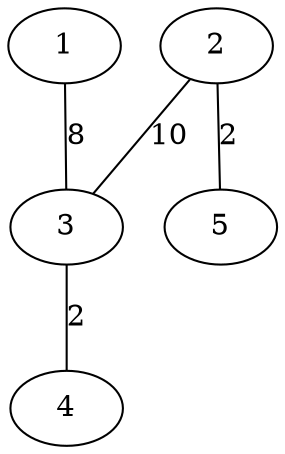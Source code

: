 graph {
    1
    2
    3
    4
    5
    
    2 -- 5 [label = "2"]
    2 -- 3 [label = "10"]
    1 -- 3 [label = "8"]
    3 -- 4 [label = "2"]
    
}
